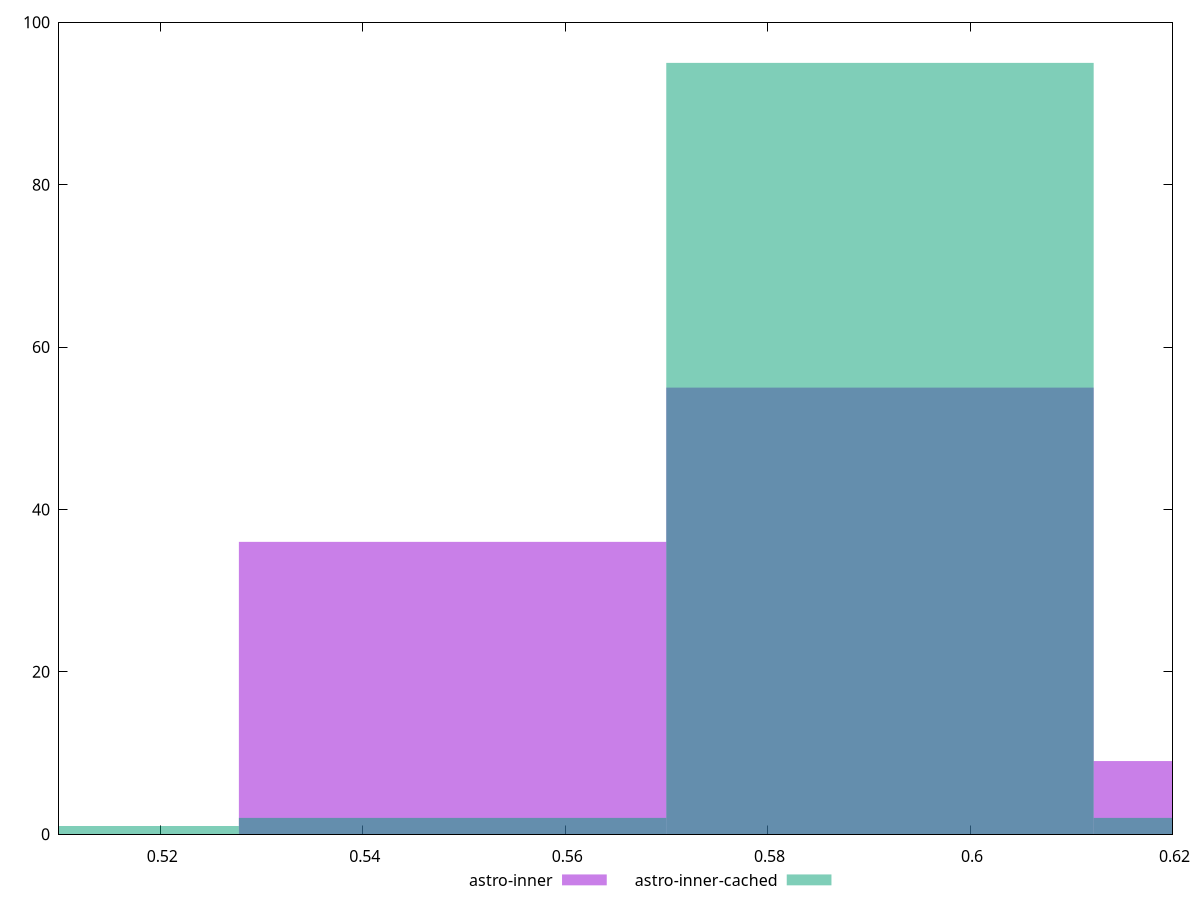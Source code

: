 reset

$astroInner <<EOF
0.5911016285711178 55
0.5488800836731809 36
0.6333231734690549 9
EOF

$astroInnerCached <<EOF
0.5066585387752438 1
0.5911016285711178 95
0.5488800836731809 2
0.6333231734690549 2
EOF

set key outside below
set boxwidth 0.04222154489793699
set xrange [0.51:0.62]
set yrange [0:100]
set trange [0:100]
set style fill transparent solid 0.5 noborder
set terminal svg size 640, 500 enhanced background rgb 'white'
set output "reports/report_00033_2021-03-01T14-23-16.841Z/meta/score/comparison/histogram/2_vs_3.svg"

plot $astroInner title "astro-inner" with boxes, \
     $astroInnerCached title "astro-inner-cached" with boxes

reset
